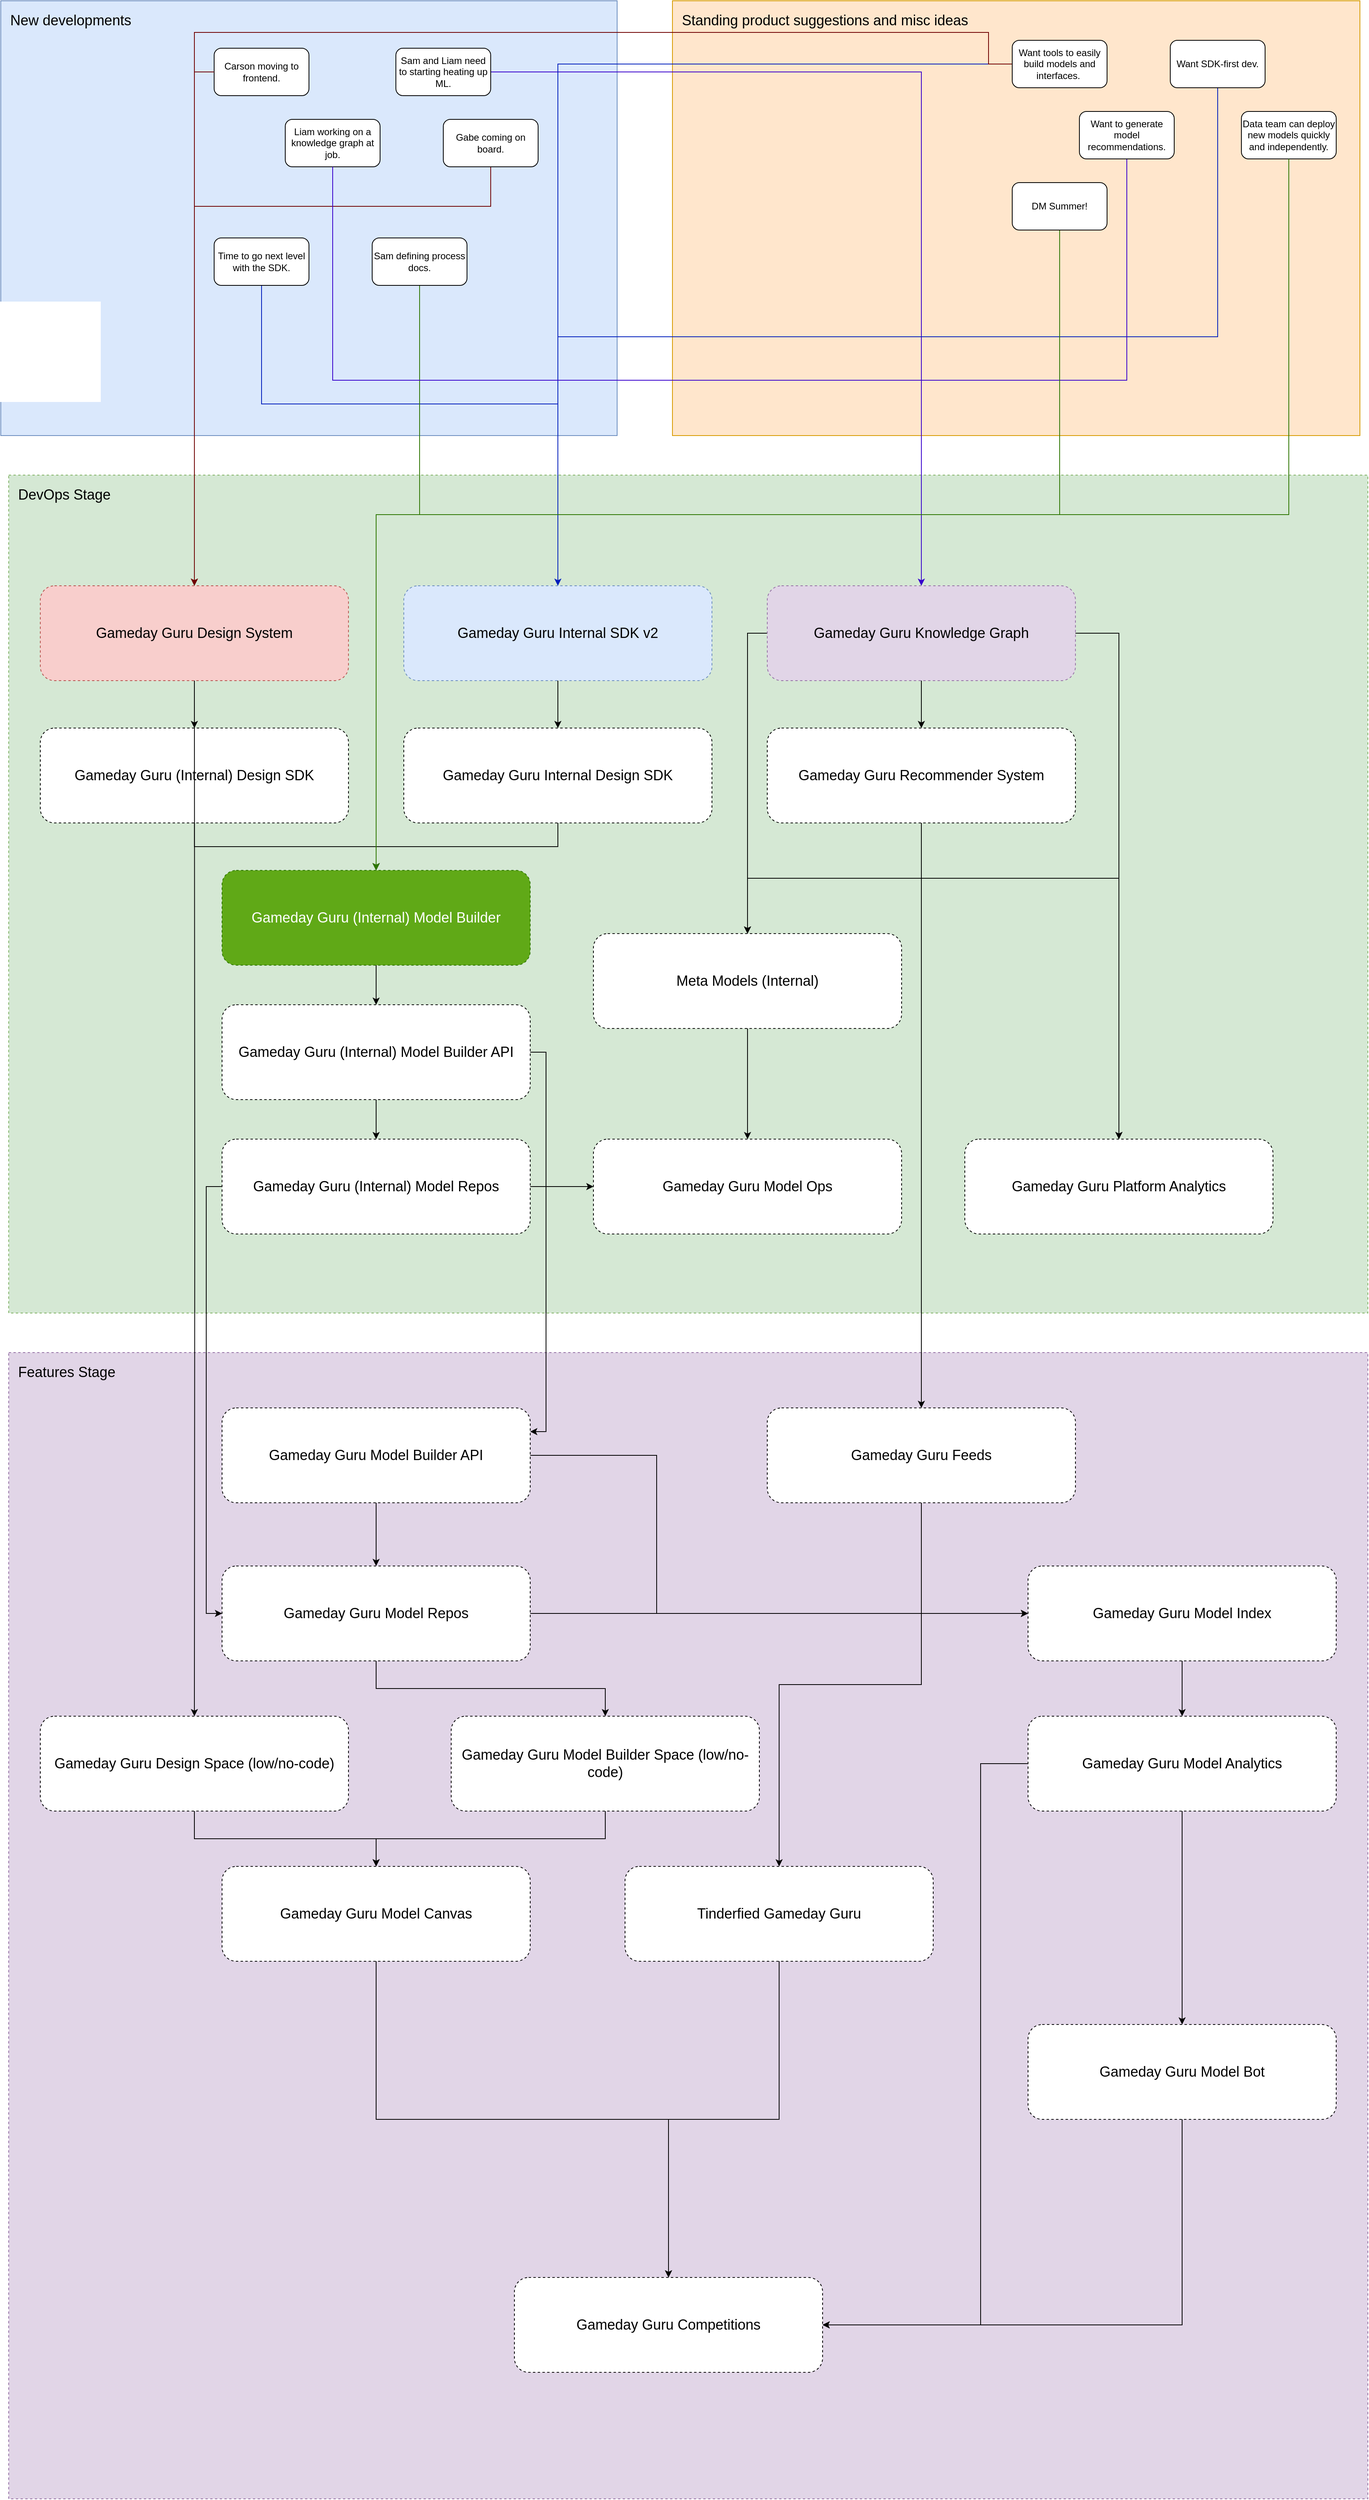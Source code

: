 <mxfile version="17.4.5" type="github">
  <diagram id="uoGbLm1PCdAAAoof2IW7" name="Page-1">
    <mxGraphModel dx="2742" dy="1292" grid="1" gridSize="10" guides="1" tooltips="1" connect="1" arrows="1" fold="1" page="1" pageScale="1" pageWidth="850" pageHeight="1100" math="0" shadow="0">
      <root>
        <mxCell id="0" />
        <mxCell id="1" parent="0" />
        <mxCell id="JjxYE4h_kthhtw1J1okb-7" value="" style="rounded=0;whiteSpace=wrap;html=1;align=left;fillColor=#ffe6cc;strokeColor=#d79b00;" parent="1" vertex="1">
          <mxGeometry x="640" y="50" width="870" height="550" as="geometry" />
        </mxCell>
        <mxCell id="JjxYE4h_kthhtw1J1okb-8" value="Standing product suggestions and misc ideas" style="text;html=1;strokeColor=none;fillColor=none;align=left;verticalAlign=middle;whiteSpace=wrap;rounded=0;fontSize=18;" parent="1" vertex="1">
          <mxGeometry x="650" y="60" width="390" height="30" as="geometry" />
        </mxCell>
        <mxCell id="JjxYE4h_kthhtw1J1okb-5" value="" style="rounded=0;whiteSpace=wrap;html=1;align=left;fillColor=#dae8fc;strokeColor=#6c8ebf;" parent="1" vertex="1">
          <mxGeometry x="-210" y="50" width="780" height="550" as="geometry" />
        </mxCell>
        <mxCell id="JjxYE4h_kthhtw1J1okb-1" value="Carson moving to frontend." style="rounded=1;whiteSpace=wrap;html=1;" parent="1" vertex="1">
          <mxGeometry x="60" y="110" width="120" height="60" as="geometry" />
        </mxCell>
        <mxCell id="JjxYE4h_kthhtw1J1okb-84" style="edgeStyle=orthogonalEdgeStyle;rounded=0;orthogonalLoop=1;jettySize=auto;html=1;exitX=1;exitY=0.5;exitDx=0;exitDy=0;entryX=0.5;entryY=0;entryDx=0;entryDy=0;fontSize=18;fillColor=#6a00ff;strokeColor=#3700CC;" parent="1" source="JjxYE4h_kthhtw1J1okb-2" target="JjxYE4h_kthhtw1J1okb-41" edge="1">
          <mxGeometry relative="1" as="geometry" />
        </mxCell>
        <mxCell id="JjxYE4h_kthhtw1J1okb-2" value="Sam and Liam need to starting heating up ML." style="rounded=1;whiteSpace=wrap;html=1;" parent="1" vertex="1">
          <mxGeometry x="290" y="110" width="120" height="60" as="geometry" />
        </mxCell>
        <mxCell id="JjxYE4h_kthhtw1J1okb-3" value="Liam working on a knowledge graph at job." style="rounded=1;whiteSpace=wrap;html=1;" parent="1" vertex="1">
          <mxGeometry x="150" y="200" width="120" height="60" as="geometry" />
        </mxCell>
        <mxCell id="JjxYE4h_kthhtw1J1okb-87" style="edgeStyle=orthogonalEdgeStyle;rounded=0;orthogonalLoop=1;jettySize=auto;html=1;exitX=0;exitY=0.5;exitDx=0;exitDy=0;entryX=0.5;entryY=0;entryDx=0;entryDy=0;fontSize=18;fillColor=#0050ef;strokeColor=#001DBC;" parent="1" source="JjxYE4h_kthhtw1J1okb-4" target="JjxYE4h_kthhtw1J1okb-19" edge="1">
          <mxGeometry relative="1" as="geometry" />
        </mxCell>
        <mxCell id="JjxYE4h_kthhtw1J1okb-88" style="edgeStyle=orthogonalEdgeStyle;rounded=0;orthogonalLoop=1;jettySize=auto;html=1;exitX=0;exitY=0.5;exitDx=0;exitDy=0;entryX=0.5;entryY=0;entryDx=0;entryDy=0;fontSize=18;fillColor=#a20025;strokeColor=#6F0000;" parent="1" source="JjxYE4h_kthhtw1J1okb-4" target="JjxYE4h_kthhtw1J1okb-17" edge="1">
          <mxGeometry relative="1" as="geometry">
            <Array as="points">
              <mxPoint x="1040" y="130" />
              <mxPoint x="1040" y="90" />
              <mxPoint x="35" y="90" />
            </Array>
          </mxGeometry>
        </mxCell>
        <mxCell id="JjxYE4h_kthhtw1J1okb-4" value="Want tools to easily build models and interfaces.&amp;nbsp;" style="rounded=1;whiteSpace=wrap;html=1;" parent="1" vertex="1">
          <mxGeometry x="1070" y="100" width="120" height="60" as="geometry" />
        </mxCell>
        <mxCell id="JjxYE4h_kthhtw1J1okb-6" value="New developments" style="text;html=1;strokeColor=none;fillColor=none;align=left;verticalAlign=middle;whiteSpace=wrap;rounded=0;fontSize=18;" parent="1" vertex="1">
          <mxGeometry x="-200" y="60" width="220" height="30" as="geometry" />
        </mxCell>
        <mxCell id="JjxYE4h_kthhtw1J1okb-89" style="edgeStyle=orthogonalEdgeStyle;rounded=0;orthogonalLoop=1;jettySize=auto;html=1;exitX=0.5;exitY=1;exitDx=0;exitDy=0;entryX=0.5;entryY=0;entryDx=0;entryDy=0;fontSize=18;fillColor=#0050ef;strokeColor=#001DBC;" parent="1" source="JjxYE4h_kthhtw1J1okb-9" target="JjxYE4h_kthhtw1J1okb-19" edge="1">
          <mxGeometry relative="1" as="geometry" />
        </mxCell>
        <mxCell id="JjxYE4h_kthhtw1J1okb-9" value="Want SDK-first dev." style="rounded=1;whiteSpace=wrap;html=1;" parent="1" vertex="1">
          <mxGeometry x="1270" y="100" width="120" height="60" as="geometry" />
        </mxCell>
        <mxCell id="JjxYE4h_kthhtw1J1okb-91" style="edgeStyle=orthogonalEdgeStyle;rounded=0;orthogonalLoop=1;jettySize=auto;html=1;exitX=0.5;exitY=1;exitDx=0;exitDy=0;entryX=0.5;entryY=0;entryDx=0;entryDy=0;fontSize=18;fillColor=#6a00ff;strokeColor=#3700CC;" parent="1" source="JjxYE4h_kthhtw1J1okb-10" target="JjxYE4h_kthhtw1J1okb-41" edge="1">
          <mxGeometry relative="1" as="geometry">
            <Array as="points">
              <mxPoint x="1215" y="530" />
              <mxPoint x="955" y="530" />
            </Array>
          </mxGeometry>
        </mxCell>
        <mxCell id="JjxYE4h_kthhtw1J1okb-10" value="Want to generate model recommendations." style="rounded=1;whiteSpace=wrap;html=1;" parent="1" vertex="1">
          <mxGeometry x="1155" y="190" width="120" height="60" as="geometry" />
        </mxCell>
        <mxCell id="JjxYE4h_kthhtw1J1okb-11" value="Data team can deploy new models quickly and independently." style="rounded=1;whiteSpace=wrap;html=1;" parent="1" vertex="1">
          <mxGeometry x="1360" y="190" width="120" height="60" as="geometry" />
        </mxCell>
        <mxCell id="JjxYE4h_kthhtw1J1okb-12" value="" style="rounded=0;whiteSpace=wrap;html=1;align=left;fillColor=#d5e8d4;strokeColor=#82b366;dashed=1;" parent="1" vertex="1">
          <mxGeometry x="-200" y="650" width="1720" height="1060" as="geometry" />
        </mxCell>
        <mxCell id="JjxYE4h_kthhtw1J1okb-13" value="DevOps Stage" style="text;html=1;strokeColor=none;fillColor=none;align=left;verticalAlign=middle;whiteSpace=wrap;rounded=0;fontSize=18;" parent="1" vertex="1">
          <mxGeometry x="-190" y="660" width="220" height="30" as="geometry" />
        </mxCell>
        <mxCell id="JjxYE4h_kthhtw1J1okb-32" style="edgeStyle=orthogonalEdgeStyle;rounded=0;orthogonalLoop=1;jettySize=auto;html=1;exitX=0.5;exitY=1;exitDx=0;exitDy=0;entryX=0.5;entryY=0;entryDx=0;entryDy=0;fontSize=18;fillColor=#a20025;strokeColor=#6F0000;" parent="1" source="JjxYE4h_kthhtw1J1okb-14" target="JjxYE4h_kthhtw1J1okb-17" edge="1">
          <mxGeometry relative="1" as="geometry">
            <Array as="points">
              <mxPoint x="410" y="310" />
              <mxPoint x="35" y="310" />
            </Array>
          </mxGeometry>
        </mxCell>
        <mxCell id="JjxYE4h_kthhtw1J1okb-14" value="Gabe coming on board." style="rounded=1;whiteSpace=wrap;html=1;" parent="1" vertex="1">
          <mxGeometry x="350" y="200" width="120" height="60" as="geometry" />
        </mxCell>
        <mxCell id="JjxYE4h_kthhtw1J1okb-92" style="edgeStyle=orthogonalEdgeStyle;rounded=0;orthogonalLoop=1;jettySize=auto;html=1;exitX=0.5;exitY=1;exitDx=0;exitDy=0;entryX=0.5;entryY=0;entryDx=0;entryDy=0;fontSize=18;fillColor=#60a917;strokeColor=#2D7600;" parent="1" source="JjxYE4h_kthhtw1J1okb-15" target="JjxYE4h_kthhtw1J1okb-21" edge="1">
          <mxGeometry relative="1" as="geometry">
            <Array as="points">
              <mxPoint x="1130" y="700" />
              <mxPoint x="265" y="700" />
            </Array>
          </mxGeometry>
        </mxCell>
        <mxCell id="JjxYE4h_kthhtw1J1okb-15" value="DM Summer!" style="rounded=1;whiteSpace=wrap;html=1;" parent="1" vertex="1">
          <mxGeometry x="1070" y="280" width="120" height="60" as="geometry" />
        </mxCell>
        <mxCell id="JjxYE4h_kthhtw1J1okb-24" style="edgeStyle=orthogonalEdgeStyle;rounded=0;orthogonalLoop=1;jettySize=auto;html=1;exitX=0.5;exitY=1;exitDx=0;exitDy=0;entryX=0.5;entryY=0;entryDx=0;entryDy=0;fontSize=18;" parent="1" source="JjxYE4h_kthhtw1J1okb-17" target="JjxYE4h_kthhtw1J1okb-18" edge="1">
          <mxGeometry relative="1" as="geometry" />
        </mxCell>
        <mxCell id="JjxYE4h_kthhtw1J1okb-17" value="Gameday Guru Design System" style="rounded=1;whiteSpace=wrap;html=1;dashed=1;fontSize=18;fillColor=#f8cecc;strokeColor=#b85450;" parent="1" vertex="1">
          <mxGeometry x="-160" y="790" width="390" height="120" as="geometry" />
        </mxCell>
        <mxCell id="JjxYE4h_kthhtw1J1okb-27" style="edgeStyle=orthogonalEdgeStyle;rounded=0;orthogonalLoop=1;jettySize=auto;html=1;exitX=0.5;exitY=1;exitDx=0;exitDy=0;entryX=0.5;entryY=0;entryDx=0;entryDy=0;fontSize=18;" parent="1" source="JjxYE4h_kthhtw1J1okb-18" target="JjxYE4h_kthhtw1J1okb-21" edge="1">
          <mxGeometry relative="1" as="geometry" />
        </mxCell>
        <mxCell id="JjxYE4h_kthhtw1J1okb-18" value="Gameday Guru (Internal) Design SDK" style="rounded=1;whiteSpace=wrap;html=1;dashed=1;fontSize=18;" parent="1" vertex="1">
          <mxGeometry x="-160" y="970" width="390" height="120" as="geometry" />
        </mxCell>
        <mxCell id="JjxYE4h_kthhtw1J1okb-26" style="edgeStyle=orthogonalEdgeStyle;rounded=0;orthogonalLoop=1;jettySize=auto;html=1;exitX=0.5;exitY=1;exitDx=0;exitDy=0;entryX=0.5;entryY=0;entryDx=0;entryDy=0;fontSize=18;" parent="1" source="JjxYE4h_kthhtw1J1okb-19" target="JjxYE4h_kthhtw1J1okb-20" edge="1">
          <mxGeometry relative="1" as="geometry" />
        </mxCell>
        <mxCell id="JjxYE4h_kthhtw1J1okb-19" value="Gameday Guru Internal SDK v2" style="rounded=1;whiteSpace=wrap;html=1;dashed=1;fontSize=18;fillColor=#dae8fc;strokeColor=#6c8ebf;" parent="1" vertex="1">
          <mxGeometry x="300" y="790" width="390" height="120" as="geometry" />
        </mxCell>
        <mxCell id="JjxYE4h_kthhtw1J1okb-29" style="edgeStyle=orthogonalEdgeStyle;rounded=0;orthogonalLoop=1;jettySize=auto;html=1;exitX=0.5;exitY=1;exitDx=0;exitDy=0;entryX=0.5;entryY=0;entryDx=0;entryDy=0;fontSize=18;" parent="1" source="JjxYE4h_kthhtw1J1okb-20" target="JjxYE4h_kthhtw1J1okb-21" edge="1">
          <mxGeometry relative="1" as="geometry" />
        </mxCell>
        <mxCell id="JjxYE4h_kthhtw1J1okb-20" value="Gameday Guru Internal Design SDK" style="rounded=1;whiteSpace=wrap;html=1;dashed=1;fontSize=18;" parent="1" vertex="1">
          <mxGeometry x="300" y="970" width="390" height="120" as="geometry" />
        </mxCell>
        <mxCell id="JjxYE4h_kthhtw1J1okb-30" style="edgeStyle=orthogonalEdgeStyle;rounded=0;orthogonalLoop=1;jettySize=auto;html=1;exitX=0.5;exitY=1;exitDx=0;exitDy=0;entryX=0.5;entryY=0;entryDx=0;entryDy=0;fontSize=18;" parent="1" source="JjxYE4h_kthhtw1J1okb-21" target="JjxYE4h_kthhtw1J1okb-22" edge="1">
          <mxGeometry relative="1" as="geometry" />
        </mxCell>
        <mxCell id="JjxYE4h_kthhtw1J1okb-21" value="Gameday Guru (Internal) Model Builder" style="rounded=1;whiteSpace=wrap;html=1;dashed=1;fontSize=18;fillColor=#60a917;fontColor=#ffffff;strokeColor=#2D7600;" parent="1" vertex="1">
          <mxGeometry x="70" y="1150" width="390" height="120" as="geometry" />
        </mxCell>
        <mxCell id="JjxYE4h_kthhtw1J1okb-38" style="edgeStyle=orthogonalEdgeStyle;rounded=0;orthogonalLoop=1;jettySize=auto;html=1;exitX=1;exitY=0.5;exitDx=0;exitDy=0;entryX=0;entryY=0.5;entryDx=0;entryDy=0;fontSize=18;" parent="1" source="JjxYE4h_kthhtw1J1okb-39" target="JjxYE4h_kthhtw1J1okb-37" edge="1">
          <mxGeometry relative="1" as="geometry" />
        </mxCell>
        <mxCell id="JjxYE4h_kthhtw1J1okb-40" style="edgeStyle=orthogonalEdgeStyle;rounded=0;orthogonalLoop=1;jettySize=auto;html=1;exitX=0.5;exitY=1;exitDx=0;exitDy=0;entryX=0.5;entryY=0;entryDx=0;entryDy=0;fontSize=18;" parent="1" source="JjxYE4h_kthhtw1J1okb-22" target="JjxYE4h_kthhtw1J1okb-39" edge="1">
          <mxGeometry relative="1" as="geometry" />
        </mxCell>
        <mxCell id="JjxYE4h_kthhtw1J1okb-22" value="Gameday Guru (Internal) Model Builder API" style="rounded=1;whiteSpace=wrap;html=1;dashed=1;fontSize=18;" parent="1" vertex="1">
          <mxGeometry x="70" y="1320" width="390" height="120" as="geometry" />
        </mxCell>
        <mxCell id="JjxYE4h_kthhtw1J1okb-31" style="edgeStyle=orthogonalEdgeStyle;rounded=0;orthogonalLoop=1;jettySize=auto;html=1;exitX=0;exitY=0.5;exitDx=0;exitDy=0;entryX=0.5;entryY=0;entryDx=0;entryDy=0;fontSize=18;fillColor=#a20025;strokeColor=#6F0000;" parent="1" source="JjxYE4h_kthhtw1J1okb-1" target="JjxYE4h_kthhtw1J1okb-17" edge="1">
          <mxGeometry relative="1" as="geometry" />
        </mxCell>
        <mxCell id="JjxYE4h_kthhtw1J1okb-86" style="edgeStyle=orthogonalEdgeStyle;rounded=0;orthogonalLoop=1;jettySize=auto;html=1;exitX=0.5;exitY=1;exitDx=0;exitDy=0;entryX=0.5;entryY=0;entryDx=0;entryDy=0;fontSize=18;fillColor=#0050ef;strokeColor=#001DBC;" parent="1" source="JjxYE4h_kthhtw1J1okb-35" target="JjxYE4h_kthhtw1J1okb-19" edge="1">
          <mxGeometry relative="1" as="geometry">
            <Array as="points">
              <mxPoint x="120" y="560" />
              <mxPoint x="495" y="560" />
            </Array>
          </mxGeometry>
        </mxCell>
        <mxCell id="JjxYE4h_kthhtw1J1okb-35" value="Time to go next level with the SDK." style="rounded=1;whiteSpace=wrap;html=1;" parent="1" vertex="1">
          <mxGeometry x="60" y="350" width="120" height="60" as="geometry" />
        </mxCell>
        <mxCell id="JjxYE4h_kthhtw1J1okb-85" style="edgeStyle=orthogonalEdgeStyle;rounded=0;orthogonalLoop=1;jettySize=auto;html=1;exitX=0.5;exitY=1;exitDx=0;exitDy=0;entryX=0.5;entryY=0;entryDx=0;entryDy=0;fontSize=18;fillColor=#60a917;strokeColor=#2D7600;" parent="1" source="JjxYE4h_kthhtw1J1okb-36" target="JjxYE4h_kthhtw1J1okb-21" edge="1">
          <mxGeometry relative="1" as="geometry">
            <Array as="points">
              <mxPoint x="320" y="700" />
              <mxPoint x="265" y="700" />
            </Array>
          </mxGeometry>
        </mxCell>
        <mxCell id="JjxYE4h_kthhtw1J1okb-36" value="Sam defining process docs." style="rounded=1;whiteSpace=wrap;html=1;" parent="1" vertex="1">
          <mxGeometry x="260" y="350" width="120" height="60" as="geometry" />
        </mxCell>
        <mxCell id="JjxYE4h_kthhtw1J1okb-37" value="Gameday Guru Model Ops" style="rounded=1;whiteSpace=wrap;html=1;dashed=1;fontSize=18;" parent="1" vertex="1">
          <mxGeometry x="540" y="1490" width="390" height="120" as="geometry" />
        </mxCell>
        <mxCell id="JjxYE4h_kthhtw1J1okb-39" value="Gameday Guru (Internal) Model Repos" style="rounded=1;whiteSpace=wrap;html=1;dashed=1;fontSize=18;" parent="1" vertex="1">
          <mxGeometry x="70" y="1490" width="390" height="120" as="geometry" />
        </mxCell>
        <mxCell id="JjxYE4h_kthhtw1J1okb-44" style="edgeStyle=orthogonalEdgeStyle;rounded=0;orthogonalLoop=1;jettySize=auto;html=1;exitX=0.5;exitY=1;exitDx=0;exitDy=0;entryX=0.5;entryY=0;entryDx=0;entryDy=0;fontSize=18;" parent="1" source="JjxYE4h_kthhtw1J1okb-41" target="JjxYE4h_kthhtw1J1okb-42" edge="1">
          <mxGeometry relative="1" as="geometry" />
        </mxCell>
        <mxCell id="JjxYE4h_kthhtw1J1okb-47" style="edgeStyle=orthogonalEdgeStyle;rounded=0;orthogonalLoop=1;jettySize=auto;html=1;exitX=0;exitY=0.5;exitDx=0;exitDy=0;entryX=0.5;entryY=0;entryDx=0;entryDy=0;fontSize=18;" parent="1" source="JjxYE4h_kthhtw1J1okb-41" target="JjxYE4h_kthhtw1J1okb-43" edge="1">
          <mxGeometry relative="1" as="geometry" />
        </mxCell>
        <mxCell id="JjxYE4h_kthhtw1J1okb-50" style="edgeStyle=orthogonalEdgeStyle;rounded=0;orthogonalLoop=1;jettySize=auto;html=1;exitX=1;exitY=0.5;exitDx=0;exitDy=0;fontSize=18;" parent="1" source="JjxYE4h_kthhtw1J1okb-41" target="JjxYE4h_kthhtw1J1okb-48" edge="1">
          <mxGeometry relative="1" as="geometry" />
        </mxCell>
        <mxCell id="JjxYE4h_kthhtw1J1okb-41" value="Gameday Guru Knowledge Graph" style="rounded=1;whiteSpace=wrap;html=1;dashed=1;fontSize=18;fillColor=#e1d5e7;strokeColor=#9673a6;" parent="1" vertex="1">
          <mxGeometry x="760" y="790" width="390" height="120" as="geometry" />
        </mxCell>
        <mxCell id="JjxYE4h_kthhtw1J1okb-45" style="edgeStyle=orthogonalEdgeStyle;rounded=0;orthogonalLoop=1;jettySize=auto;html=1;exitX=0.5;exitY=1;exitDx=0;exitDy=0;entryX=0.5;entryY=0;entryDx=0;entryDy=0;fontSize=18;" parent="1" source="JjxYE4h_kthhtw1J1okb-42" target="JjxYE4h_kthhtw1J1okb-43" edge="1">
          <mxGeometry relative="1" as="geometry" />
        </mxCell>
        <mxCell id="JjxYE4h_kthhtw1J1okb-49" style="edgeStyle=orthogonalEdgeStyle;rounded=0;orthogonalLoop=1;jettySize=auto;html=1;exitX=0.5;exitY=1;exitDx=0;exitDy=0;entryX=0.5;entryY=0;entryDx=0;entryDy=0;fontSize=18;" parent="1" source="JjxYE4h_kthhtw1J1okb-42" target="JjxYE4h_kthhtw1J1okb-48" edge="1">
          <mxGeometry relative="1" as="geometry">
            <Array as="points">
              <mxPoint x="955" y="1160" />
              <mxPoint x="1205" y="1160" />
            </Array>
          </mxGeometry>
        </mxCell>
        <mxCell id="JjxYE4h_kthhtw1J1okb-42" value="Gameday Guru Recommender System" style="rounded=1;whiteSpace=wrap;html=1;dashed=1;fontSize=18;" parent="1" vertex="1">
          <mxGeometry x="760" y="970" width="390" height="120" as="geometry" />
        </mxCell>
        <mxCell id="JjxYE4h_kthhtw1J1okb-46" style="edgeStyle=orthogonalEdgeStyle;rounded=0;orthogonalLoop=1;jettySize=auto;html=1;exitX=0.5;exitY=1;exitDx=0;exitDy=0;entryX=0.5;entryY=0;entryDx=0;entryDy=0;fontSize=18;" parent="1" source="JjxYE4h_kthhtw1J1okb-43" target="JjxYE4h_kthhtw1J1okb-37" edge="1">
          <mxGeometry relative="1" as="geometry" />
        </mxCell>
        <mxCell id="JjxYE4h_kthhtw1J1okb-43" value="Meta Models (Internal)" style="rounded=1;whiteSpace=wrap;html=1;dashed=1;fontSize=18;" parent="1" vertex="1">
          <mxGeometry x="540" y="1230" width="390" height="120" as="geometry" />
        </mxCell>
        <mxCell id="JjxYE4h_kthhtw1J1okb-48" value="Gameday Guru Platform Analytics" style="rounded=1;whiteSpace=wrap;html=1;dashed=1;fontSize=18;" parent="1" vertex="1">
          <mxGeometry x="1010" y="1490" width="390" height="120" as="geometry" />
        </mxCell>
        <mxCell id="JjxYE4h_kthhtw1J1okb-51" value="" style="rounded=0;whiteSpace=wrap;html=1;align=left;fillColor=#e1d5e7;strokeColor=#9673a6;dashed=1;" parent="1" vertex="1">
          <mxGeometry x="-200" y="1760" width="1720" height="1450" as="geometry" />
        </mxCell>
        <mxCell id="JjxYE4h_kthhtw1J1okb-52" value="Features Stage" style="text;html=1;strokeColor=none;fillColor=none;align=left;verticalAlign=middle;whiteSpace=wrap;rounded=0;fontSize=18;" parent="1" vertex="1">
          <mxGeometry x="-190" y="1770" width="220" height="30" as="geometry" />
        </mxCell>
        <mxCell id="JjxYE4h_kthhtw1J1okb-64" style="edgeStyle=orthogonalEdgeStyle;rounded=0;orthogonalLoop=1;jettySize=auto;html=1;exitX=0.5;exitY=1;exitDx=0;exitDy=0;entryX=0.5;entryY=0;entryDx=0;entryDy=0;fontSize=18;" parent="1" source="JjxYE4h_kthhtw1J1okb-53" target="JjxYE4h_kthhtw1J1okb-63" edge="1">
          <mxGeometry relative="1" as="geometry" />
        </mxCell>
        <mxCell id="JjxYE4h_kthhtw1J1okb-53" value="Gameday Guru Design Space (low/no-code)" style="rounded=1;whiteSpace=wrap;html=1;dashed=1;fontSize=18;" parent="1" vertex="1">
          <mxGeometry x="-160" y="2220" width="390" height="120" as="geometry" />
        </mxCell>
        <mxCell id="JjxYE4h_kthhtw1J1okb-62" style="edgeStyle=orthogonalEdgeStyle;rounded=0;orthogonalLoop=1;jettySize=auto;html=1;exitX=0.5;exitY=1;exitDx=0;exitDy=0;entryX=0.5;entryY=0;entryDx=0;entryDy=0;fontSize=18;" parent="1" source="JjxYE4h_kthhtw1J1okb-54" target="JjxYE4h_kthhtw1J1okb-58" edge="1">
          <mxGeometry relative="1" as="geometry" />
        </mxCell>
        <mxCell id="JjxYE4h_kthhtw1J1okb-68" style="edgeStyle=orthogonalEdgeStyle;rounded=0;orthogonalLoop=1;jettySize=auto;html=1;exitX=1;exitY=0.5;exitDx=0;exitDy=0;fontSize=18;" parent="1" source="JjxYE4h_kthhtw1J1okb-54" edge="1">
          <mxGeometry relative="1" as="geometry">
            <mxPoint x="1090" y="2090" as="targetPoint" />
          </mxGeometry>
        </mxCell>
        <mxCell id="JjxYE4h_kthhtw1J1okb-54" value="Gameday Guru Model Repos" style="rounded=1;whiteSpace=wrap;html=1;dashed=1;fontSize=18;" parent="1" vertex="1">
          <mxGeometry x="70" y="2030" width="390" height="120" as="geometry" />
        </mxCell>
        <mxCell id="JjxYE4h_kthhtw1J1okb-56" style="edgeStyle=orthogonalEdgeStyle;rounded=0;orthogonalLoop=1;jettySize=auto;html=1;exitX=0.5;exitY=1;exitDx=0;exitDy=0;entryX=0.5;entryY=0;entryDx=0;entryDy=0;fontSize=18;" parent="1" source="JjxYE4h_kthhtw1J1okb-55" target="JjxYE4h_kthhtw1J1okb-54" edge="1">
          <mxGeometry relative="1" as="geometry" />
        </mxCell>
        <mxCell id="JjxYE4h_kthhtw1J1okb-67" style="edgeStyle=orthogonalEdgeStyle;rounded=0;orthogonalLoop=1;jettySize=auto;html=1;exitX=1;exitY=0.5;exitDx=0;exitDy=0;entryX=0;entryY=0.5;entryDx=0;entryDy=0;fontSize=18;" parent="1" source="JjxYE4h_kthhtw1J1okb-55" target="JjxYE4h_kthhtw1J1okb-66" edge="1">
          <mxGeometry relative="1" as="geometry">
            <Array as="points">
              <mxPoint x="620" y="1890" />
              <mxPoint x="620" y="2090" />
            </Array>
          </mxGeometry>
        </mxCell>
        <mxCell id="JjxYE4h_kthhtw1J1okb-55" value="Gameday Guru Model Builder API" style="rounded=1;whiteSpace=wrap;html=1;dashed=1;fontSize=18;" parent="1" vertex="1">
          <mxGeometry x="70" y="1830" width="390" height="120" as="geometry" />
        </mxCell>
        <mxCell id="JjxYE4h_kthhtw1J1okb-57" style="edgeStyle=orthogonalEdgeStyle;rounded=0;orthogonalLoop=1;jettySize=auto;html=1;exitX=0.5;exitY=1;exitDx=0;exitDy=0;entryX=0.5;entryY=0;entryDx=0;entryDy=0;fontSize=18;" parent="1" target="JjxYE4h_kthhtw1J1okb-53" edge="1">
          <mxGeometry relative="1" as="geometry">
            <mxPoint x="35" y="920" as="sourcePoint" />
          </mxGeometry>
        </mxCell>
        <mxCell id="JjxYE4h_kthhtw1J1okb-65" style="edgeStyle=orthogonalEdgeStyle;rounded=0;orthogonalLoop=1;jettySize=auto;html=1;exitX=0.5;exitY=1;exitDx=0;exitDy=0;entryX=0.5;entryY=0;entryDx=0;entryDy=0;fontSize=18;" parent="1" source="JjxYE4h_kthhtw1J1okb-58" target="JjxYE4h_kthhtw1J1okb-63" edge="1">
          <mxGeometry relative="1" as="geometry" />
        </mxCell>
        <mxCell id="JjxYE4h_kthhtw1J1okb-58" value="Gameday Guru Model Builder Space (low/no-code)" style="rounded=1;whiteSpace=wrap;html=1;dashed=1;fontSize=18;" parent="1" vertex="1">
          <mxGeometry x="360" y="2220" width="390" height="120" as="geometry" />
        </mxCell>
        <mxCell id="JjxYE4h_kthhtw1J1okb-72" style="edgeStyle=orthogonalEdgeStyle;rounded=0;orthogonalLoop=1;jettySize=auto;html=1;exitX=0.5;exitY=1;exitDx=0;exitDy=0;entryX=0.5;entryY=0;entryDx=0;entryDy=0;fontSize=18;" parent="1" source="JjxYE4h_kthhtw1J1okb-59" target="JjxYE4h_kthhtw1J1okb-71" edge="1">
          <mxGeometry relative="1" as="geometry" />
        </mxCell>
        <mxCell id="JjxYE4h_kthhtw1J1okb-59" value="Gameday Guru Feeds" style="rounded=1;whiteSpace=wrap;html=1;dashed=1;fontSize=18;" parent="1" vertex="1">
          <mxGeometry x="760" y="1830" width="390" height="120" as="geometry" />
        </mxCell>
        <mxCell id="JjxYE4h_kthhtw1J1okb-61" style="edgeStyle=orthogonalEdgeStyle;rounded=0;orthogonalLoop=1;jettySize=auto;html=1;exitX=0.5;exitY=1;exitDx=0;exitDy=0;entryX=0.5;entryY=0;entryDx=0;entryDy=0;fontSize=18;" parent="1" source="JjxYE4h_kthhtw1J1okb-42" target="JjxYE4h_kthhtw1J1okb-59" edge="1">
          <mxGeometry relative="1" as="geometry" />
        </mxCell>
        <mxCell id="JjxYE4h_kthhtw1J1okb-74" style="edgeStyle=orthogonalEdgeStyle;rounded=0;orthogonalLoop=1;jettySize=auto;html=1;exitX=0.5;exitY=1;exitDx=0;exitDy=0;entryX=0.5;entryY=0;entryDx=0;entryDy=0;fontSize=18;" parent="1" source="JjxYE4h_kthhtw1J1okb-63" target="JjxYE4h_kthhtw1J1okb-73" edge="1">
          <mxGeometry relative="1" as="geometry" />
        </mxCell>
        <mxCell id="JjxYE4h_kthhtw1J1okb-63" value="Gameday Guru Model Canvas" style="rounded=1;whiteSpace=wrap;html=1;dashed=1;fontSize=18;" parent="1" vertex="1">
          <mxGeometry x="70" y="2410" width="390" height="120" as="geometry" />
        </mxCell>
        <mxCell id="JjxYE4h_kthhtw1J1okb-70" style="edgeStyle=orthogonalEdgeStyle;rounded=0;orthogonalLoop=1;jettySize=auto;html=1;exitX=0.5;exitY=1;exitDx=0;exitDy=0;entryX=0.5;entryY=0;entryDx=0;entryDy=0;fontSize=18;" parent="1" source="JjxYE4h_kthhtw1J1okb-66" target="JjxYE4h_kthhtw1J1okb-77" edge="1">
          <mxGeometry relative="1" as="geometry" />
        </mxCell>
        <mxCell id="JjxYE4h_kthhtw1J1okb-66" value="Gameday Guru Model Index" style="rounded=1;whiteSpace=wrap;html=1;dashed=1;fontSize=18;" parent="1" vertex="1">
          <mxGeometry x="1090" y="2030" width="390" height="120" as="geometry" />
        </mxCell>
        <mxCell id="JjxYE4h_kthhtw1J1okb-81" style="edgeStyle=orthogonalEdgeStyle;rounded=0;orthogonalLoop=1;jettySize=auto;html=1;exitX=0.5;exitY=1;exitDx=0;exitDy=0;fontSize=18;" parent="1" source="JjxYE4h_kthhtw1J1okb-69" edge="1">
          <mxGeometry relative="1" as="geometry">
            <mxPoint x="830" y="2990" as="targetPoint" />
            <Array as="points">
              <mxPoint x="1285" y="2990" />
            </Array>
          </mxGeometry>
        </mxCell>
        <mxCell id="JjxYE4h_kthhtw1J1okb-69" value="Gameday Guru Model Bot" style="rounded=1;whiteSpace=wrap;html=1;dashed=1;fontSize=18;" parent="1" vertex="1">
          <mxGeometry x="1090" y="2610" width="390" height="120" as="geometry" />
        </mxCell>
        <mxCell id="JjxYE4h_kthhtw1J1okb-76" style="edgeStyle=orthogonalEdgeStyle;rounded=0;orthogonalLoop=1;jettySize=auto;html=1;exitX=0.5;exitY=1;exitDx=0;exitDy=0;entryX=0.5;entryY=0;entryDx=0;entryDy=0;fontSize=18;" parent="1" source="JjxYE4h_kthhtw1J1okb-71" target="JjxYE4h_kthhtw1J1okb-73" edge="1">
          <mxGeometry relative="1" as="geometry" />
        </mxCell>
        <mxCell id="JjxYE4h_kthhtw1J1okb-71" value="Tinderfied Gameday Guru" style="rounded=1;whiteSpace=wrap;html=1;dashed=1;fontSize=18;" parent="1" vertex="1">
          <mxGeometry x="580" y="2410" width="390" height="120" as="geometry" />
        </mxCell>
        <mxCell id="JjxYE4h_kthhtw1J1okb-73" value="Gameday Guru Competitions" style="rounded=1;whiteSpace=wrap;html=1;dashed=1;fontSize=18;" parent="1" vertex="1">
          <mxGeometry x="440" y="2930" width="390" height="120" as="geometry" />
        </mxCell>
        <mxCell id="JjxYE4h_kthhtw1J1okb-78" style="edgeStyle=orthogonalEdgeStyle;rounded=0;orthogonalLoop=1;jettySize=auto;html=1;exitX=0.5;exitY=1;exitDx=0;exitDy=0;entryX=0.5;entryY=0;entryDx=0;entryDy=0;fontSize=18;" parent="1" source="JjxYE4h_kthhtw1J1okb-77" target="JjxYE4h_kthhtw1J1okb-69" edge="1">
          <mxGeometry relative="1" as="geometry" />
        </mxCell>
        <mxCell id="JjxYE4h_kthhtw1J1okb-80" style="edgeStyle=orthogonalEdgeStyle;rounded=0;orthogonalLoop=1;jettySize=auto;html=1;exitX=0;exitY=0.5;exitDx=0;exitDy=0;entryX=1;entryY=0.5;entryDx=0;entryDy=0;fontSize=18;" parent="1" source="JjxYE4h_kthhtw1J1okb-77" target="JjxYE4h_kthhtw1J1okb-73" edge="1">
          <mxGeometry relative="1" as="geometry">
            <Array as="points">
              <mxPoint x="1030" y="2280" />
              <mxPoint x="1030" y="2990" />
            </Array>
          </mxGeometry>
        </mxCell>
        <mxCell id="JjxYE4h_kthhtw1J1okb-77" value="Gameday Guru Model Analytics" style="rounded=1;whiteSpace=wrap;html=1;dashed=1;fontSize=18;" parent="1" vertex="1">
          <mxGeometry x="1090" y="2220" width="390" height="120" as="geometry" />
        </mxCell>
        <mxCell id="JjxYE4h_kthhtw1J1okb-82" style="edgeStyle=orthogonalEdgeStyle;rounded=0;orthogonalLoop=1;jettySize=auto;html=1;exitX=0.5;exitY=1;exitDx=0;exitDy=0;entryX=0.5;entryY=0;entryDx=0;entryDy=0;fontSize=18;fillColor=#6a00ff;strokeColor=#3700CC;" parent="1" source="JjxYE4h_kthhtw1J1okb-3" target="JjxYE4h_kthhtw1J1okb-41" edge="1">
          <mxGeometry relative="1" as="geometry">
            <Array as="points">
              <mxPoint x="210" y="530" />
              <mxPoint x="955" y="530" />
            </Array>
          </mxGeometry>
        </mxCell>
        <mxCell id="JjxYE4h_kthhtw1J1okb-90" style="edgeStyle=orthogonalEdgeStyle;rounded=0;orthogonalLoop=1;jettySize=auto;html=1;exitX=0.5;exitY=1;exitDx=0;exitDy=0;entryX=0.5;entryY=0;entryDx=0;entryDy=0;fontSize=18;fillColor=#60a917;strokeColor=#2D7600;" parent="1" source="JjxYE4h_kthhtw1J1okb-11" target="JjxYE4h_kthhtw1J1okb-21" edge="1">
          <mxGeometry relative="1" as="geometry" />
        </mxCell>
        <mxCell id="cd9emMctGRd7-Woqjh_k-2" style="edgeStyle=orthogonalEdgeStyle;rounded=0;orthogonalLoop=1;jettySize=auto;html=1;exitX=0;exitY=0.5;exitDx=0;exitDy=0;entryX=0;entryY=0.5;entryDx=0;entryDy=0;" edge="1" parent="1" source="JjxYE4h_kthhtw1J1okb-39" target="JjxYE4h_kthhtw1J1okb-54">
          <mxGeometry relative="1" as="geometry" />
        </mxCell>
        <mxCell id="cd9emMctGRd7-Woqjh_k-3" style="edgeStyle=orthogonalEdgeStyle;rounded=0;orthogonalLoop=1;jettySize=auto;html=1;exitX=1;exitY=0.5;exitDx=0;exitDy=0;entryX=1;entryY=0.25;entryDx=0;entryDy=0;" edge="1" parent="1" source="JjxYE4h_kthhtw1J1okb-22" target="JjxYE4h_kthhtw1J1okb-55">
          <mxGeometry relative="1" as="geometry" />
        </mxCell>
      </root>
    </mxGraphModel>
  </diagram>
</mxfile>

